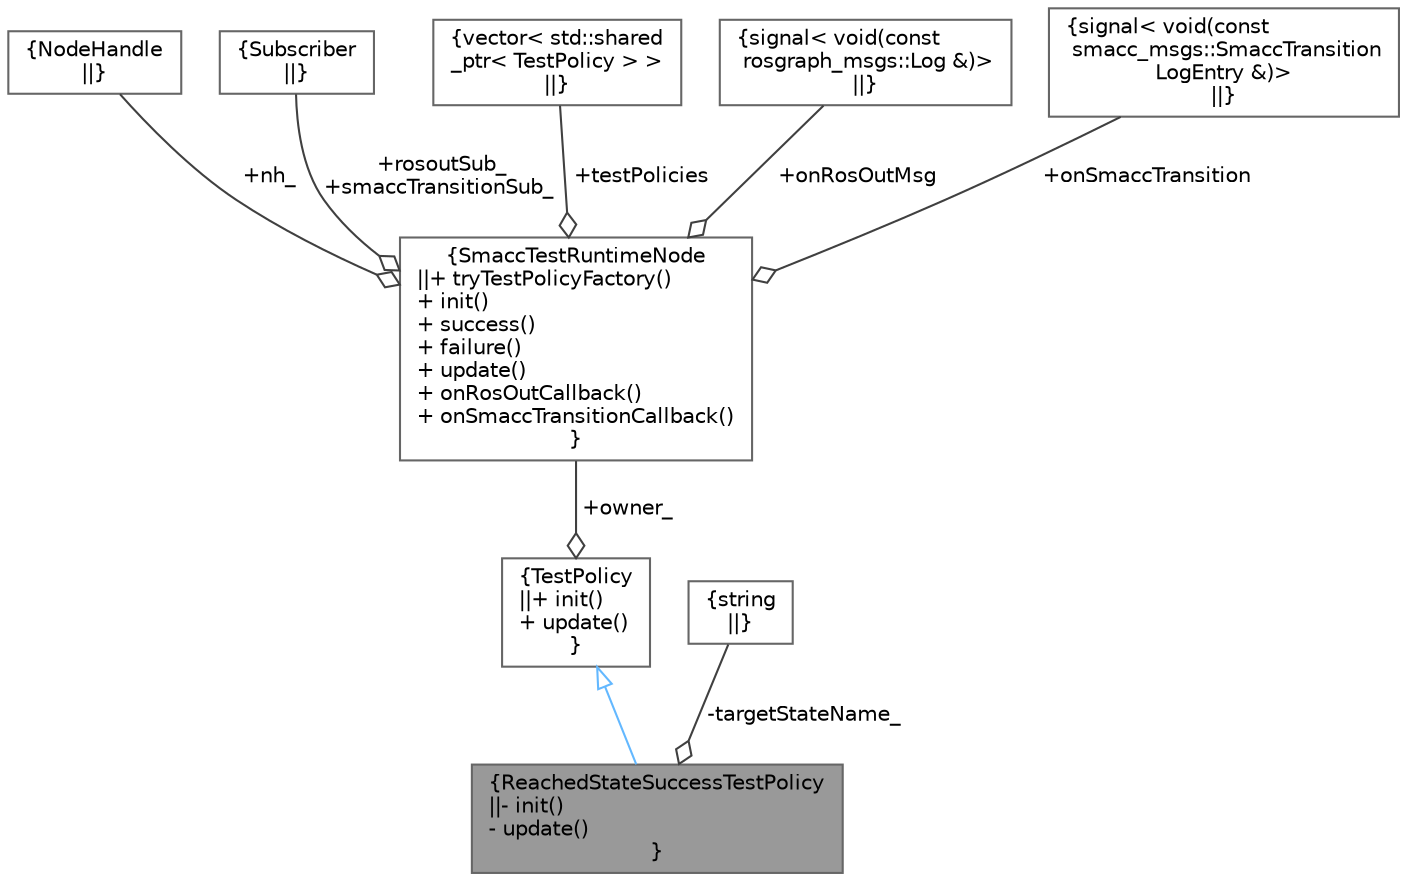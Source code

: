 digraph "ReachedStateSuccessTestPolicy"
{
 // LATEX_PDF_SIZE
  bgcolor="transparent";
  edge [fontname=Helvetica,fontsize=10,labelfontname=Helvetica,labelfontsize=10];
  node [fontname=Helvetica,fontsize=10,shape=box,height=0.2,width=0.4];
  Node1 [label="{ReachedStateSuccessTestPolicy\n||- init()\l- update()\l}",height=0.2,width=0.4,color="gray40", fillcolor="grey60", style="filled", fontcolor="black",tooltip=" "];
  Node2 -> Node1 [dir="back",color="steelblue1",style="solid",arrowtail="onormal"];
  Node2 [label="{TestPolicy\n||+ init()\l+ update()\l}",height=0.2,width=0.4,color="gray40", fillcolor="white", style="filled",URL="$classTestPolicy.html",tooltip=" "];
  Node3 -> Node2 [color="grey25",style="solid",label=" +owner_" ,arrowhead="odiamond"];
  Node3 [label="{SmaccTestRuntimeNode\n||+ tryTestPolicyFactory()\l+ init()\l+ success()\l+ failure()\l+ update()\l+ onRosOutCallback()\l+ onSmaccTransitionCallback()\l}",height=0.2,width=0.4,color="gray40", fillcolor="white", style="filled",URL="$classSmaccTestRuntimeNode.html",tooltip=" "];
  Node4 -> Node3 [color="grey25",style="solid",label=" +nh_" ,arrowhead="odiamond"];
  Node4 [label="{NodeHandle\n||}",height=0.2,width=0.4,color="gray40", fillcolor="white", style="filled",tooltip=" "];
  Node5 -> Node3 [color="grey25",style="solid",label=" +rosoutSub_\n+smaccTransitionSub_" ,arrowhead="odiamond"];
  Node5 [label="{Subscriber\n||}",height=0.2,width=0.4,color="gray40", fillcolor="white", style="filled",tooltip=" "];
  Node6 -> Node3 [color="grey25",style="solid",label=" +testPolicies" ,arrowhead="odiamond"];
  Node6 [label="{vector\< std::shared\l_ptr\< TestPolicy \> \>\n||}",height=0.2,width=0.4,color="gray40", fillcolor="white", style="filled",tooltip=" "];
  Node7 -> Node3 [color="grey25",style="solid",label=" +onRosOutMsg" ,arrowhead="odiamond"];
  Node7 [label="{signal\< void(const\l rosgraph_msgs::Log &)\>\n||}",height=0.2,width=0.4,color="gray40", fillcolor="white", style="filled",tooltip=" "];
  Node8 -> Node3 [color="grey25",style="solid",label=" +onSmaccTransition" ,arrowhead="odiamond"];
  Node8 [label="{signal\< void(const\l smacc_msgs::SmaccTransition\lLogEntry &)\>\n||}",height=0.2,width=0.4,color="gray40", fillcolor="white", style="filled",tooltip=" "];
  Node9 -> Node1 [color="grey25",style="solid",label=" -targetStateName_" ,arrowhead="odiamond"];
  Node9 [label="{string\n||}",height=0.2,width=0.4,color="gray40", fillcolor="white", style="filled",tooltip=" "];
}
